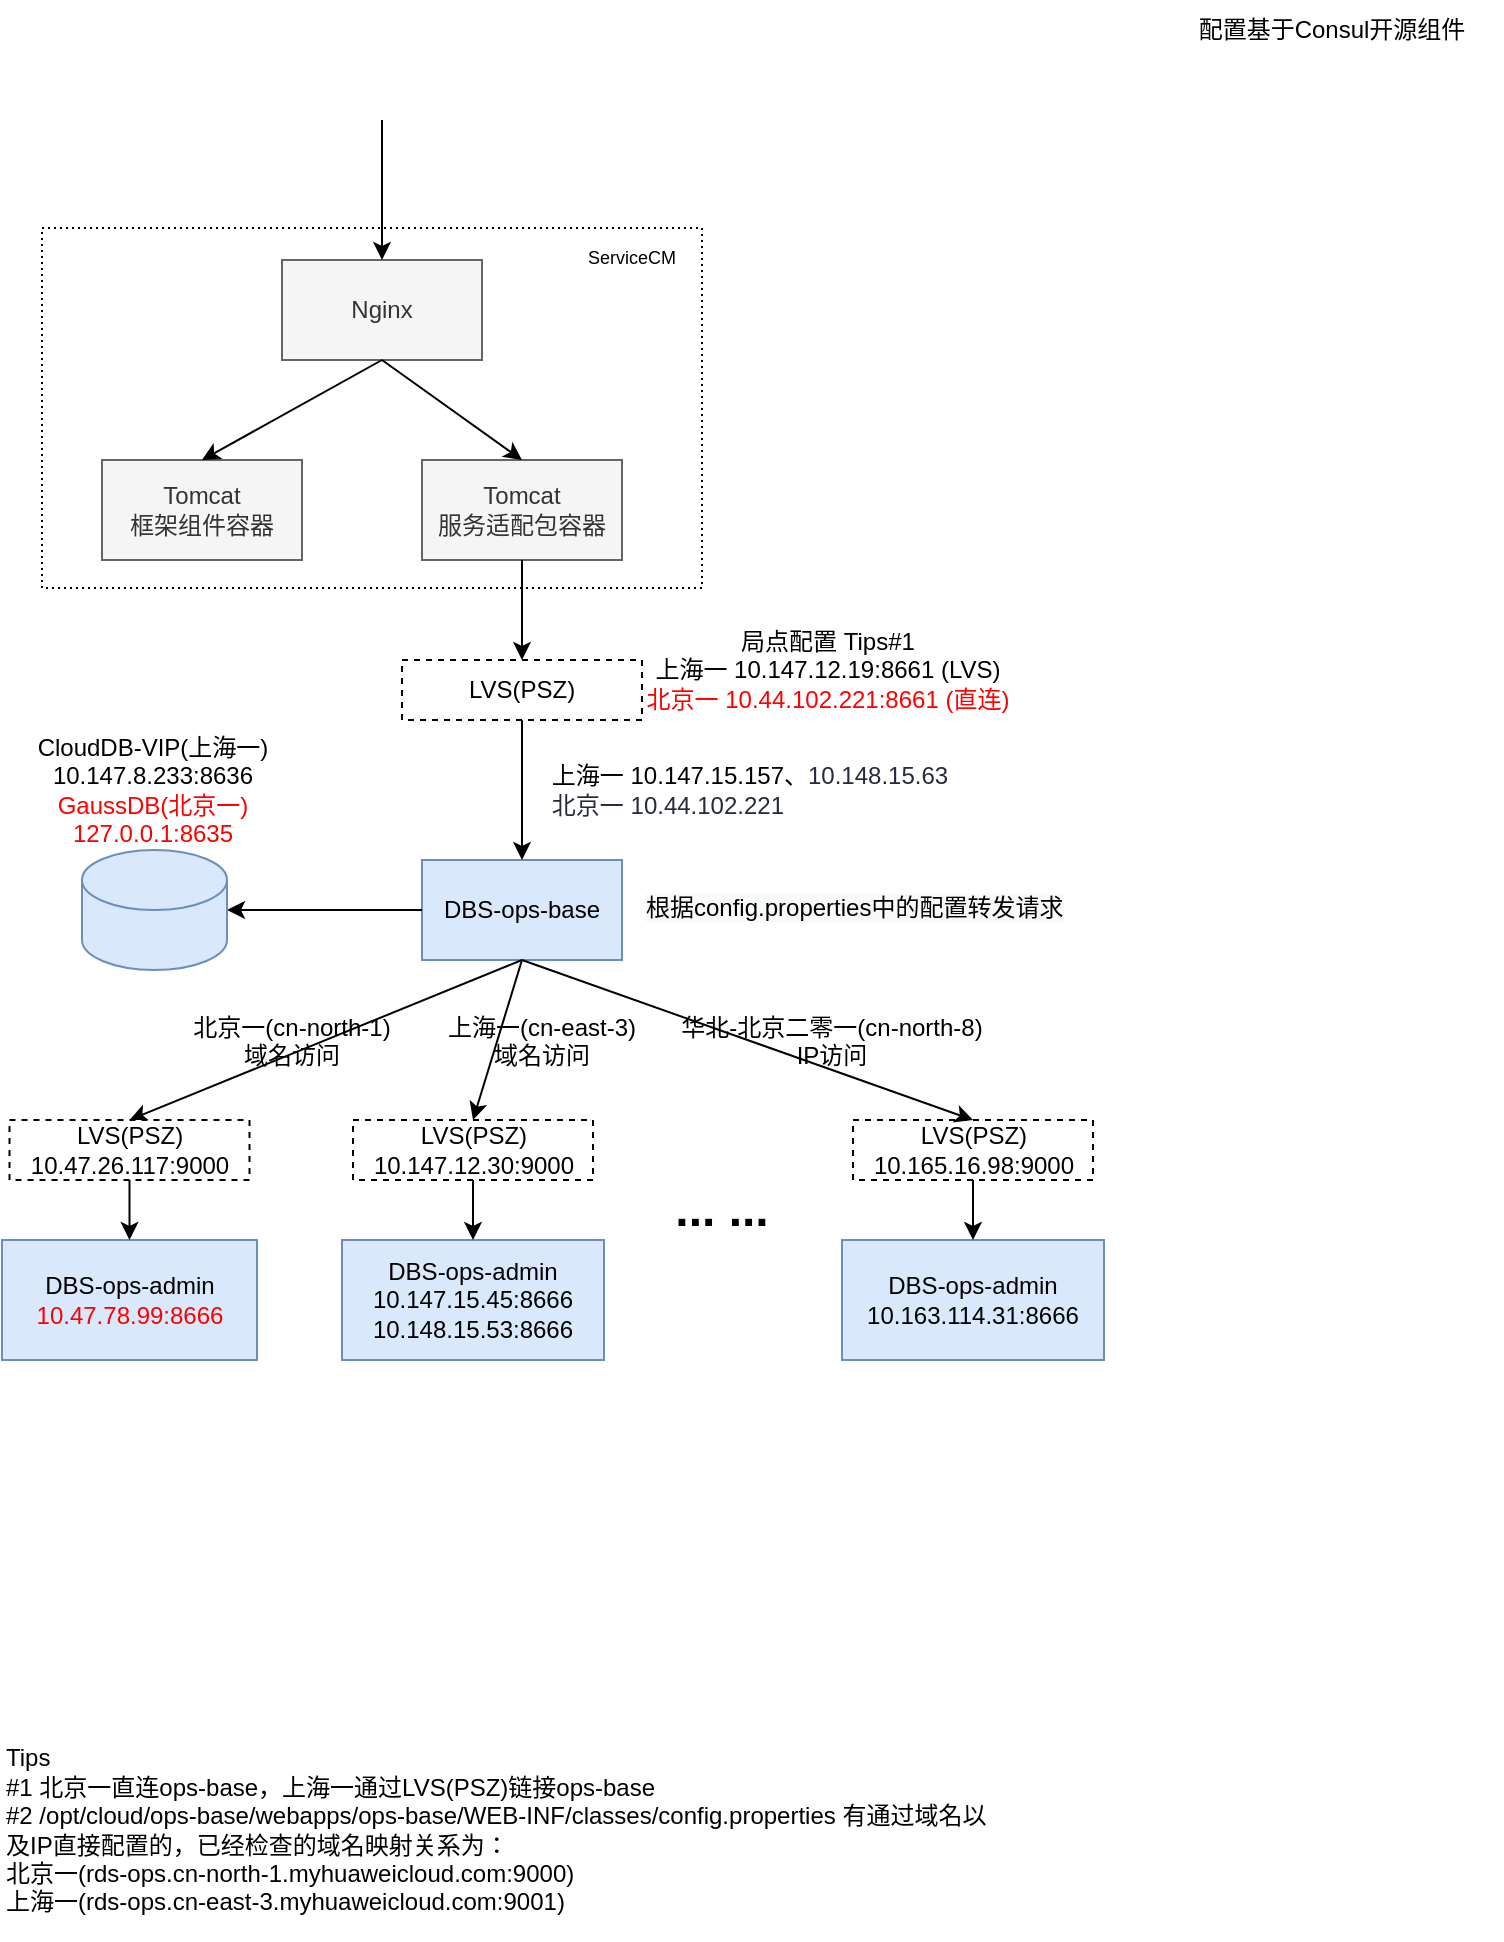 <mxfile version="17.4.6" type="github" pages="3">
  <diagram id="LrZNUotB2csWpK6PBlAp" name="整体架构">
    <mxGraphModel dx="1422" dy="762" grid="1" gridSize="10" guides="1" tooltips="1" connect="1" arrows="1" fold="1" page="1" pageScale="1" pageWidth="827" pageHeight="1169" math="0" shadow="0">
      <root>
        <mxCell id="0" />
        <mxCell id="1" parent="0" />
        <mxCell id="D2zPj98Jj4S9iaKKrQo0-49" value="" style="rounded=0;whiteSpace=wrap;html=1;fontSize=9;fillColor=none;dashed=1;dashPattern=1 2;" parent="1" vertex="1">
          <mxGeometry x="60" y="144" width="330" height="180" as="geometry" />
        </mxCell>
        <mxCell id="D2zPj98Jj4S9iaKKrQo0-1" value="配置基于Consul开源组件" style="text;html=1;strokeColor=none;fillColor=none;align=center;verticalAlign=middle;whiteSpace=wrap;rounded=0;" parent="1" vertex="1">
          <mxGeometry x="620" y="30" width="170" height="30" as="geometry" />
        </mxCell>
        <mxCell id="D2zPj98Jj4S9iaKKrQo0-2" value="Nginx" style="rounded=0;whiteSpace=wrap;html=1;fillColor=#f5f5f5;fontColor=#333333;strokeColor=#666666;" parent="1" vertex="1">
          <mxGeometry x="180" y="160" width="100" height="50" as="geometry" />
        </mxCell>
        <mxCell id="D2zPj98Jj4S9iaKKrQo0-3" value="Tomcat&lt;br&gt;服务适配包容器" style="rounded=0;whiteSpace=wrap;html=1;fillColor=#f5f5f5;fontColor=#333333;strokeColor=#666666;" parent="1" vertex="1">
          <mxGeometry x="250" y="260" width="100" height="50" as="geometry" />
        </mxCell>
        <mxCell id="D2zPj98Jj4S9iaKKrQo0-4" value="" style="endArrow=classic;html=1;rounded=0;exitX=0.5;exitY=1;exitDx=0;exitDy=0;entryX=0.5;entryY=0;entryDx=0;entryDy=0;" parent="1" source="D2zPj98Jj4S9iaKKrQo0-2" target="D2zPj98Jj4S9iaKKrQo0-3" edge="1">
          <mxGeometry width="50" height="50" relative="1" as="geometry">
            <mxPoint x="460" y="320" as="sourcePoint" />
            <mxPoint x="510" y="270" as="targetPoint" />
          </mxGeometry>
        </mxCell>
        <mxCell id="D2zPj98Jj4S9iaKKrQo0-5" value="" style="endArrow=classic;html=1;rounded=0;entryX=0.5;entryY=0;entryDx=0;entryDy=0;" parent="1" target="D2zPj98Jj4S9iaKKrQo0-2" edge="1">
          <mxGeometry width="50" height="50" relative="1" as="geometry">
            <mxPoint x="230" y="90" as="sourcePoint" />
            <mxPoint x="310" y="270" as="targetPoint" />
          </mxGeometry>
        </mxCell>
        <mxCell id="D2zPj98Jj4S9iaKKrQo0-6" value="Tomcat&lt;br&gt;框架组件容器" style="rounded=0;whiteSpace=wrap;html=1;fillColor=#f5f5f5;fontColor=#333333;strokeColor=#666666;" parent="1" vertex="1">
          <mxGeometry x="90" y="260" width="100" height="50" as="geometry" />
        </mxCell>
        <mxCell id="D2zPj98Jj4S9iaKKrQo0-7" value="" style="endArrow=classic;html=1;rounded=0;exitX=0.5;exitY=1;exitDx=0;exitDy=0;entryX=0.5;entryY=0;entryDx=0;entryDy=0;" parent="1" source="D2zPj98Jj4S9iaKKrQo0-2" target="D2zPj98Jj4S9iaKKrQo0-6" edge="1">
          <mxGeometry width="50" height="50" relative="1" as="geometry">
            <mxPoint x="240" y="220" as="sourcePoint" />
            <mxPoint x="310" y="270" as="targetPoint" />
          </mxGeometry>
        </mxCell>
        <mxCell id="D2zPj98Jj4S9iaKKrQo0-8" value="DBS-ops-base" style="rounded=0;whiteSpace=wrap;html=1;fillColor=#dae8fc;strokeColor=#6c8ebf;" parent="1" vertex="1">
          <mxGeometry x="250" y="460" width="100" height="50" as="geometry" />
        </mxCell>
        <mxCell id="D2zPj98Jj4S9iaKKrQo0-10" value="局点配置 Tips#1&lt;br&gt;上海一 10.147.12.19:8661 (LVS)&lt;br&gt;&lt;div style=&quot;text-align: left&quot;&gt;&lt;font color=&quot;#ff0000&quot;&gt;&lt;span&gt;北京一&amp;nbsp;&lt;/span&gt;&lt;span style=&quot;background-color: rgb(255 , 255 , 255)&quot;&gt;10.44.102.221:8661 (直连)&lt;/span&gt;&lt;/font&gt;&lt;/div&gt;" style="text;html=1;strokeColor=none;fillColor=none;align=center;verticalAlign=middle;whiteSpace=wrap;rounded=0;" parent="1" vertex="1">
          <mxGeometry x="350" y="340" width="206" height="50" as="geometry" />
        </mxCell>
        <mxCell id="D2zPj98Jj4S9iaKKrQo0-12" value="&lt;div style=&quot;text-align: left&quot;&gt;&lt;span&gt;上海一&amp;nbsp;10.147.15.157、&lt;/span&gt;&lt;span style=&quot;background-color: rgb(255 , 255 , 255)&quot;&gt;&lt;font color=&quot;#252b3a&quot;&gt;10.148.15.63&lt;/font&gt;&lt;/span&gt;&lt;/div&gt;&lt;span style=&quot;background-color: rgb(255 , 255 , 255)&quot;&gt;&lt;div style=&quot;text-align: left&quot;&gt;&lt;span style=&quot;color: rgb(37 , 43 , 58)&quot;&gt;北京一 &lt;/span&gt;&lt;span style=&quot;color: rgb(37 , 43 , 58)&quot;&gt;10.44.102.221&lt;/span&gt;&lt;/div&gt;&lt;/span&gt;" style="text;html=1;strokeColor=none;fillColor=none;align=center;verticalAlign=middle;whiteSpace=wrap;rounded=0;" parent="1" vertex="1">
          <mxGeometry x="304" y="410" width="220" height="30" as="geometry" />
        </mxCell>
        <mxCell id="D2zPj98Jj4S9iaKKrQo0-13" value="Tips&lt;br&gt;#1 北京一直连ops-base，上海一通过LVS(PSZ)链接ops-base&lt;br&gt;#2 /opt/cloud/ops-base/webapps/ops-base/WEB-INF/classes/config.properties 有通过域名以及IP直接配置的，已经检查的域名映射关系为：&lt;br&gt;北京一(rds-ops.cn-north-1.myhuaweicloud.com:9000)&lt;br&gt;上海一(rds-ops.cn-east-3.myhuaweicloud.com:9001)" style="text;html=1;strokeColor=none;fillColor=none;align=left;verticalAlign=middle;whiteSpace=wrap;rounded=0;" parent="1" vertex="1">
          <mxGeometry x="40" y="890" width="500" height="110" as="geometry" />
        </mxCell>
        <mxCell id="D2zPj98Jj4S9iaKKrQo0-14" value="DBS-ops-admin&lt;br&gt;&lt;font color=&quot;#ff0000&quot;&gt;10.47.78.99:8666&lt;/font&gt;" style="rounded=0;whiteSpace=wrap;html=1;fillColor=#dae8fc;strokeColor=#6c8ebf;" parent="1" vertex="1">
          <mxGeometry x="40" y="650" width="127.5" height="60" as="geometry" />
        </mxCell>
        <mxCell id="D2zPj98Jj4S9iaKKrQo0-17" value="" style="endArrow=classic;html=1;rounded=0;exitX=0.5;exitY=1;exitDx=0;exitDy=0;entryX=0.5;entryY=0;entryDx=0;entryDy=0;" parent="1" source="D2zPj98Jj4S9iaKKrQo0-8" target="D2zPj98Jj4S9iaKKrQo0-27" edge="1">
          <mxGeometry width="50" height="50" relative="1" as="geometry">
            <mxPoint x="310" y="200" as="sourcePoint" />
            <mxPoint x="380" y="250" as="targetPoint" />
          </mxGeometry>
        </mxCell>
        <mxCell id="D2zPj98Jj4S9iaKKrQo0-18" value="LVS(PSZ)" style="rounded=0;whiteSpace=wrap;html=1;dashed=1;" parent="1" vertex="1">
          <mxGeometry x="240" y="360" width="120" height="30" as="geometry" />
        </mxCell>
        <mxCell id="D2zPj98Jj4S9iaKKrQo0-19" value="" style="endArrow=classic;html=1;rounded=0;exitX=0.5;exitY=1;exitDx=0;exitDy=0;entryX=0.5;entryY=0;entryDx=0;entryDy=0;" parent="1" source="D2zPj98Jj4S9iaKKrQo0-3" target="D2zPj98Jj4S9iaKKrQo0-18" edge="1">
          <mxGeometry width="50" height="50" relative="1" as="geometry">
            <mxPoint x="310" y="220" as="sourcePoint" />
            <mxPoint x="380" y="270" as="targetPoint" />
          </mxGeometry>
        </mxCell>
        <mxCell id="D2zPj98Jj4S9iaKKrQo0-20" value="" style="endArrow=classic;html=1;rounded=0;entryX=0.5;entryY=0;entryDx=0;entryDy=0;" parent="1" source="D2zPj98Jj4S9iaKKrQo0-18" target="D2zPj98Jj4S9iaKKrQo0-8" edge="1">
          <mxGeometry width="50" height="50" relative="1" as="geometry">
            <mxPoint x="310" y="220" as="sourcePoint" />
            <mxPoint x="380" y="270" as="targetPoint" />
          </mxGeometry>
        </mxCell>
        <mxCell id="D2zPj98Jj4S9iaKKrQo0-25" value="&lt;span style=&quot;color: rgb(0 , 0 , 0) ; font-family: &amp;#34;helvetica&amp;#34; ; font-size: 12px ; font-style: normal ; font-weight: 400 ; letter-spacing: normal ; text-align: left ; text-indent: 0px ; text-transform: none ; word-spacing: 0px ; background-color: rgb(248 , 249 , 250) ; display: inline ; float: none&quot;&gt;根据config.properties中的配置转发请求&lt;/span&gt;" style="text;whiteSpace=wrap;html=1;" parent="1" vertex="1">
          <mxGeometry x="360" y="470" width="230" height="30" as="geometry" />
        </mxCell>
        <mxCell id="D2zPj98Jj4S9iaKKrQo0-26" value="&lt;div&gt;&lt;/div&gt;&lt;div&gt;北京一(cn-north-1)&lt;br&gt;&lt;/div&gt;&lt;div&gt;域名访问&lt;/div&gt;" style="text;whiteSpace=wrap;html=1;align=center;" parent="1" vertex="1">
          <mxGeometry x="104.5" y="530" width="160" height="40" as="geometry" />
        </mxCell>
        <mxCell id="D2zPj98Jj4S9iaKKrQo0-27" value="LVS(PSZ)&lt;br&gt;&lt;span style=&quot;font-family: &amp;#34;helvetica&amp;#34;&quot;&gt;10.47.26.117:9000&lt;/span&gt;" style="rounded=0;whiteSpace=wrap;html=1;dashed=1;" parent="1" vertex="1">
          <mxGeometry x="43.75" y="590" width="120" height="30" as="geometry" />
        </mxCell>
        <mxCell id="D2zPj98Jj4S9iaKKrQo0-29" value="" style="endArrow=classic;html=1;rounded=0;exitX=0.5;exitY=1;exitDx=0;exitDy=0;entryX=0.5;entryY=0;entryDx=0;entryDy=0;" parent="1" source="D2zPj98Jj4S9iaKKrQo0-27" target="D2zPj98Jj4S9iaKKrQo0-14" edge="1">
          <mxGeometry width="50" height="50" relative="1" as="geometry">
            <mxPoint x="223.75" y="520" as="sourcePoint" />
            <mxPoint x="113.75" y="590" as="targetPoint" />
          </mxGeometry>
        </mxCell>
        <mxCell id="D2zPj98Jj4S9iaKKrQo0-31" value="LVS(PSZ)&lt;br&gt;&lt;font face=&quot;helvetica&quot;&gt;10.147.12.30:9000&lt;/font&gt;" style="rounded=0;whiteSpace=wrap;html=1;dashed=1;" parent="1" vertex="1">
          <mxGeometry x="215.5" y="590" width="120" height="30" as="geometry" />
        </mxCell>
        <mxCell id="D2zPj98Jj4S9iaKKrQo0-32" value="&lt;div&gt;&lt;/div&gt;&lt;div&gt;&lt;font face=&quot;helvetica&quot;&gt;上海一(cn-east-3)&lt;/font&gt;&lt;br&gt;&lt;/div&gt;&lt;div&gt;&lt;font face=&quot;helvetica&quot;&gt;域名访问&lt;/font&gt;&lt;/div&gt;" style="text;whiteSpace=wrap;html=1;align=center;" parent="1" vertex="1">
          <mxGeometry x="260" y="530" width="100" height="40" as="geometry" />
        </mxCell>
        <mxCell id="D2zPj98Jj4S9iaKKrQo0-33" value="DBS-ops-admin&lt;br&gt;10.147.15.45:8666&lt;br&gt;10.148.15.53:8666" style="rounded=0;whiteSpace=wrap;html=1;fillColor=#dae8fc;strokeColor=#6c8ebf;" parent="1" vertex="1">
          <mxGeometry x="210" y="650" width="131" height="60" as="geometry" />
        </mxCell>
        <mxCell id="D2zPj98Jj4S9iaKKrQo0-34" value="" style="endArrow=classic;html=1;rounded=0;exitX=0.5;exitY=1;exitDx=0;exitDy=0;entryX=0.5;entryY=0;entryDx=0;entryDy=0;" parent="1" source="D2zPj98Jj4S9iaKKrQo0-8" target="D2zPj98Jj4S9iaKKrQo0-31" edge="1">
          <mxGeometry width="50" height="50" relative="1" as="geometry">
            <mxPoint x="310" y="520" as="sourcePoint" />
            <mxPoint x="180" y="590" as="targetPoint" />
          </mxGeometry>
        </mxCell>
        <mxCell id="D2zPj98Jj4S9iaKKrQo0-35" value="" style="endArrow=classic;html=1;rounded=0;exitX=0.5;exitY=1;exitDx=0;exitDy=0;entryX=0.5;entryY=0;entryDx=0;entryDy=0;" parent="1" source="D2zPj98Jj4S9iaKKrQo0-31" target="D2zPj98Jj4S9iaKKrQo0-33" edge="1">
          <mxGeometry width="50" height="50" relative="1" as="geometry">
            <mxPoint x="91" y="620" as="sourcePoint" />
            <mxPoint x="91" y="660" as="targetPoint" />
          </mxGeometry>
        </mxCell>
        <mxCell id="D2zPj98Jj4S9iaKKrQo0-36" value="&lt;div&gt;&lt;/div&gt;&lt;div&gt;&lt;font face=&quot;helvetica&quot;&gt;华北-北京二零一(cn-north-8)&lt;/font&gt;&lt;br&gt;&lt;/div&gt;&lt;div&gt;&lt;font face=&quot;helvetica&quot;&gt;IP访问&lt;/font&gt;&lt;/div&gt;" style="text;whiteSpace=wrap;html=1;align=center;" parent="1" vertex="1">
          <mxGeometry x="370" y="530" width="170" height="40" as="geometry" />
        </mxCell>
        <mxCell id="D2zPj98Jj4S9iaKKrQo0-37" value="LVS(PSZ)&lt;br&gt;&lt;font face=&quot;helvetica&quot;&gt;10.165.16.98:9000&lt;/font&gt;" style="rounded=0;whiteSpace=wrap;html=1;dashed=1;" parent="1" vertex="1">
          <mxGeometry x="465.5" y="590" width="120" height="30" as="geometry" />
        </mxCell>
        <mxCell id="D2zPj98Jj4S9iaKKrQo0-38" value="DBS-ops-admin&lt;br&gt;10.163.114.31:8666" style="rounded=0;whiteSpace=wrap;html=1;fillColor=#dae8fc;strokeColor=#6c8ebf;" parent="1" vertex="1">
          <mxGeometry x="460" y="650" width="131" height="60" as="geometry" />
        </mxCell>
        <mxCell id="D2zPj98Jj4S9iaKKrQo0-39" value="" style="endArrow=classic;html=1;rounded=0;exitX=0.5;exitY=1;exitDx=0;exitDy=0;entryX=0.5;entryY=0;entryDx=0;entryDy=0;" parent="1" source="D2zPj98Jj4S9iaKKrQo0-37" target="D2zPj98Jj4S9iaKKrQo0-38" edge="1">
          <mxGeometry width="50" height="50" relative="1" as="geometry">
            <mxPoint x="341" y="620" as="sourcePoint" />
            <mxPoint x="341" y="660" as="targetPoint" />
          </mxGeometry>
        </mxCell>
        <mxCell id="D2zPj98Jj4S9iaKKrQo0-40" value="" style="endArrow=classic;html=1;rounded=0;exitX=0.5;exitY=1;exitDx=0;exitDy=0;entryX=0.5;entryY=0;entryDx=0;entryDy=0;" parent="1" source="D2zPj98Jj4S9iaKKrQo0-8" target="D2zPj98Jj4S9iaKKrQo0-37" edge="1">
          <mxGeometry width="50" height="50" relative="1" as="geometry">
            <mxPoint x="310" y="520" as="sourcePoint" />
            <mxPoint x="113.75" y="600" as="targetPoint" />
          </mxGeometry>
        </mxCell>
        <mxCell id="D2zPj98Jj4S9iaKKrQo0-41" value="&lt;font style=&quot;font-size: 24px&quot;&gt;&lt;b&gt;... ...&lt;/b&gt;&lt;/font&gt;" style="text;html=1;strokeColor=none;fillColor=none;align=center;verticalAlign=middle;whiteSpace=wrap;rounded=0;dashed=1;" parent="1" vertex="1">
          <mxGeometry x="370" y="620" width="60" height="30" as="geometry" />
        </mxCell>
        <mxCell id="D2zPj98Jj4S9iaKKrQo0-43" value="" style="endArrow=classic;html=1;rounded=0;exitX=0;exitY=0.5;exitDx=0;exitDy=0;entryX=1;entryY=0.5;entryDx=0;entryDy=0;entryPerimeter=0;" parent="1" source="D2zPj98Jj4S9iaKKrQo0-8" target="D2zPj98Jj4S9iaKKrQo0-45" edge="1">
          <mxGeometry width="50" height="50" relative="1" as="geometry">
            <mxPoint x="285.5" y="630" as="sourcePoint" />
            <mxPoint x="180" y="485" as="targetPoint" />
          </mxGeometry>
        </mxCell>
        <mxCell id="D2zPj98Jj4S9iaKKrQo0-45" value="" style="shape=cylinder3;whiteSpace=wrap;html=1;boundedLbl=1;backgroundOutline=1;size=15;fontSize=24;fillColor=#dae8fc;strokeColor=#6c8ebf;" parent="1" vertex="1">
          <mxGeometry x="80" y="455" width="72.5" height="60" as="geometry" />
        </mxCell>
        <mxCell id="D2zPj98Jj4S9iaKKrQo0-48" value="&lt;div&gt;&lt;font face=&quot;helvetica&quot;&gt;CloudDB-VIP(上海一)&lt;/font&gt;&lt;/div&gt;&lt;div&gt;&lt;font face=&quot;helvetica&quot;&gt;10.147.8.233:8636&lt;/font&gt;&lt;/div&gt;&lt;div&gt;&lt;font face=&quot;helvetica&quot; color=&quot;#ff0000&quot;&gt;GaussDB(北京一)&lt;/font&gt;&lt;/div&gt;&lt;div&gt;&lt;font face=&quot;helvetica&quot; color=&quot;#ff0000&quot;&gt;127.0.0.1:8635&lt;/font&gt;&lt;/div&gt;" style="text;whiteSpace=wrap;html=1;align=center;" parent="1" vertex="1">
          <mxGeometry x="51.25" y="390" width="128.75" height="65" as="geometry" />
        </mxCell>
        <mxCell id="D2zPj98Jj4S9iaKKrQo0-52" value="&lt;font color=&quot;#000000&quot;&gt;ServiceCM&lt;/font&gt;" style="text;html=1;strokeColor=none;fillColor=none;align=center;verticalAlign=middle;whiteSpace=wrap;rounded=0;fontSize=9;fontColor=#FF0000;" parent="1" vertex="1">
          <mxGeometry x="320" y="144" width="70" height="30" as="geometry" />
        </mxCell>
      </root>
    </mxGraphModel>
  </diagram>
  <diagram id="-cyE44j6DN_u0ADcYjgv" name="插件机制">
    <mxGraphModel dx="1422" dy="762" grid="0" gridSize="10" guides="1" tooltips="1" connect="1" arrows="1" fold="1" page="1" pageScale="1" pageWidth="827" pageHeight="1169" math="0" shadow="0">
      <root>
        <mxCell id="0" />
        <mxCell id="1" parent="0" />
        <mxCell id="xdAOh3aYloIGLfJGRuQm-1" value="&lt;font style=&quot;font-size: 18px&quot;&gt;OPS-Console&lt;/font&gt;" style="rounded=0;whiteSpace=wrap;html=1;fillColor=#f5f5f5;fontColor=#333333;strokeColor=#666666;" parent="1" vertex="1">
          <mxGeometry x="410" y="260" width="140" height="60" as="geometry" />
        </mxCell>
        <mxCell id="xdAOh3aYloIGLfJGRuQm-2" value="&lt;font style=&quot;font-size: 18px&quot;&gt;OPS-Base&lt;/font&gt;" style="rounded=0;whiteSpace=wrap;html=1;fillColor=#f5f5f5;fontColor=#333333;strokeColor=#666666;" parent="1" vertex="1">
          <mxGeometry x="410" y="350" width="140" height="60" as="geometry" />
        </mxCell>
        <mxCell id="xdAOh3aYloIGLfJGRuQm-3" value="" style="rounded=0;whiteSpace=wrap;html=1;fillColor=#f5f5f5;fontColor=#333333;strokeColor=#666666;" parent="1" vertex="1">
          <mxGeometry x="250" y="460" width="140" height="60" as="geometry" />
        </mxCell>
        <mxCell id="xdAOh3aYloIGLfJGRuQm-4" value="&lt;font style=&quot;font-size: 18px&quot;&gt;OPS-Admin&lt;/font&gt;" style="rounded=0;whiteSpace=wrap;html=1;fillColor=#f5f5f5;fontColor=#333333;strokeColor=#666666;" parent="1" vertex="1">
          <mxGeometry x="410" y="460" width="140" height="60" as="geometry" />
        </mxCell>
        <mxCell id="xdAOh3aYloIGLfJGRuQm-5" value="&lt;font style=&quot;font-size: 18px&quot;&gt;OPS-Admin&lt;/font&gt;" style="rounded=0;whiteSpace=wrap;html=1;fillColor=#f5f5f5;fontColor=#333333;strokeColor=#666666;" parent="1" vertex="1">
          <mxGeometry x="570" y="460" width="140" height="60" as="geometry" />
        </mxCell>
        <mxCell id="xdAOh3aYloIGLfJGRuQm-6" value="&lt;font style=&quot;font-size: 18px&quot;&gt;MySQL-Manager&lt;/font&gt;" style="rounded=0;whiteSpace=wrap;html=1;fillColor=#dae8fc;strokeColor=#6c8ebf;" parent="1" vertex="1">
          <mxGeometry x="70" y="570" width="160" height="60" as="geometry" />
        </mxCell>
        <mxCell id="xdAOh3aYloIGLfJGRuQm-7" value="&lt;font style=&quot;font-size: 18px&quot;&gt;DDS-Manager&lt;/font&gt;" style="rounded=0;whiteSpace=wrap;html=1;fillColor=#dae8fc;strokeColor=#6c8ebf;" parent="1" vertex="1">
          <mxGeometry x="245" y="570" width="150" height="60" as="geometry" />
        </mxCell>
        <mxCell id="xdAOh3aYloIGLfJGRuQm-8" value="&lt;font style=&quot;font-size: 18px&quot;&gt;OBS, HA, etc.&lt;/font&gt;" style="rounded=0;whiteSpace=wrap;html=1;fillColor=#dae8fc;strokeColor=#6c8ebf;" parent="1" vertex="1">
          <mxGeometry x="460" y="570" width="150" height="60" as="geometry" />
        </mxCell>
        <mxCell id="xdAOh3aYloIGLfJGRuQm-9" value="&lt;b&gt;&lt;font style=&quot;font-size: 24px&quot;&gt;... ...&lt;/font&gt;&lt;/b&gt;" style="text;html=1;strokeColor=none;fillColor=none;align=center;verticalAlign=middle;whiteSpace=wrap;rounded=0;fontSize=18;" parent="1" vertex="1">
          <mxGeometry x="400" y="580" width="60" height="30" as="geometry" />
        </mxCell>
        <mxCell id="xdAOh3aYloIGLfJGRuQm-10" value="" style="endArrow=classic;startArrow=classic;html=1;rounded=0;fontSize=24;entryX=0.5;entryY=1;entryDx=0;entryDy=0;fillColor=#f5f5f5;strokeColor=#666666;" parent="1" source="xdAOh3aYloIGLfJGRuQm-2" target="xdAOh3aYloIGLfJGRuQm-1" edge="1">
          <mxGeometry width="50" height="50" relative="1" as="geometry">
            <mxPoint x="390" y="500" as="sourcePoint" />
            <mxPoint x="440" y="450" as="targetPoint" />
          </mxGeometry>
        </mxCell>
        <mxCell id="xdAOh3aYloIGLfJGRuQm-13" value="" style="endArrow=classic;startArrow=classic;html=1;rounded=0;fontSize=24;entryX=0.5;entryY=1;entryDx=0;entryDy=0;exitX=0.5;exitY=0;exitDx=0;exitDy=0;fillColor=#f5f5f5;strokeColor=#666666;" parent="1" source="xdAOh3aYloIGLfJGRuQm-3" target="xdAOh3aYloIGLfJGRuQm-2" edge="1">
          <mxGeometry width="50" height="50" relative="1" as="geometry">
            <mxPoint x="490" y="360" as="sourcePoint" />
            <mxPoint x="490" y="330" as="targetPoint" />
          </mxGeometry>
        </mxCell>
        <mxCell id="xdAOh3aYloIGLfJGRuQm-14" value="" style="endArrow=classic;startArrow=classic;html=1;rounded=0;fontSize=24;entryX=0.5;entryY=1;entryDx=0;entryDy=0;fillColor=#f5f5f5;strokeColor=#666666;" parent="1" source="xdAOh3aYloIGLfJGRuQm-4" target="xdAOh3aYloIGLfJGRuQm-2" edge="1">
          <mxGeometry width="50" height="50" relative="1" as="geometry">
            <mxPoint x="340" y="470" as="sourcePoint" />
            <mxPoint x="490" y="420" as="targetPoint" />
          </mxGeometry>
        </mxCell>
        <mxCell id="xdAOh3aYloIGLfJGRuQm-15" value="" style="endArrow=classic;startArrow=classic;html=1;rounded=0;fontSize=24;entryX=0.5;entryY=1;entryDx=0;entryDy=0;exitX=0.5;exitY=0;exitDx=0;exitDy=0;fillColor=#f5f5f5;strokeColor=#666666;" parent="1" source="xdAOh3aYloIGLfJGRuQm-5" target="xdAOh3aYloIGLfJGRuQm-2" edge="1">
          <mxGeometry width="50" height="50" relative="1" as="geometry">
            <mxPoint x="330" y="470" as="sourcePoint" />
            <mxPoint x="490" y="420" as="targetPoint" />
          </mxGeometry>
        </mxCell>
        <mxCell id="xdAOh3aYloIGLfJGRuQm-16" value="" style="endArrow=classic;startArrow=classic;html=1;rounded=0;fontSize=24;entryX=0.5;entryY=1;entryDx=0;entryDy=0;exitX=0.5;exitY=0;exitDx=0;exitDy=0;" parent="1" source="xdAOh3aYloIGLfJGRuQm-6" target="xdAOh3aYloIGLfJGRuQm-3" edge="1">
          <mxGeometry width="50" height="50" relative="1" as="geometry">
            <mxPoint x="330" y="470" as="sourcePoint" />
            <mxPoint x="490" y="420" as="targetPoint" />
          </mxGeometry>
        </mxCell>
        <mxCell id="xdAOh3aYloIGLfJGRuQm-17" value="" style="endArrow=classic;startArrow=classic;html=1;rounded=0;fontSize=24;entryX=0.5;entryY=1;entryDx=0;entryDy=0;" parent="1" source="xdAOh3aYloIGLfJGRuQm-7" target="xdAOh3aYloIGLfJGRuQm-3" edge="1">
          <mxGeometry width="50" height="50" relative="1" as="geometry">
            <mxPoint x="160" y="580" as="sourcePoint" />
            <mxPoint x="320" y="520" as="targetPoint" />
          </mxGeometry>
        </mxCell>
        <mxCell id="xdAOh3aYloIGLfJGRuQm-18" value="" style="endArrow=classic;startArrow=classic;html=1;rounded=0;fontSize=24;entryX=0.5;entryY=1;entryDx=0;entryDy=0;exitX=0.522;exitY=0.021;exitDx=0;exitDy=0;exitPerimeter=0;" parent="1" source="xdAOh3aYloIGLfJGRuQm-8" target="xdAOh3aYloIGLfJGRuQm-3" edge="1">
          <mxGeometry width="50" height="50" relative="1" as="geometry">
            <mxPoint x="333.125" y="580" as="sourcePoint" />
            <mxPoint x="330.0" y="530" as="targetPoint" />
          </mxGeometry>
        </mxCell>
        <mxCell id="xdAOh3aYloIGLfJGRuQm-20" value="&lt;font style=&quot;font-size: 18px&quot;&gt;MySQL-Agents&lt;/font&gt;" style="rounded=0;whiteSpace=wrap;html=1;fillColor=#dae8fc;strokeColor=#6c8ebf;" parent="1" vertex="1">
          <mxGeometry x="70" y="680" width="160" height="60" as="geometry" />
        </mxCell>
        <mxCell id="xdAOh3aYloIGLfJGRuQm-21" value="" style="endArrow=classic;startArrow=classic;html=1;rounded=0;fontSize=24;exitX=0.5;exitY=0;exitDx=0;exitDy=0;entryX=0.5;entryY=1;entryDx=0;entryDy=0;" parent="1" source="xdAOh3aYloIGLfJGRuQm-20" target="xdAOh3aYloIGLfJGRuQm-6" edge="1">
          <mxGeometry width="50" height="50" relative="1" as="geometry">
            <mxPoint x="160" y="580" as="sourcePoint" />
            <mxPoint x="160" y="640" as="targetPoint" />
          </mxGeometry>
        </mxCell>
        <mxCell id="xdAOh3aYloIGLfJGRuQm-24" value="&lt;font style=&quot;font-size: 6px&quot;&gt;MySQL&lt;/font&gt;" style="rounded=0;whiteSpace=wrap;html=1;fontSize=18;fillColor=#dae8fc;strokeColor=#6c8ebf;" parent="1" vertex="1">
          <mxGeometry x="250" y="490" width="50" height="30" as="geometry" />
        </mxCell>
        <mxCell id="xdAOh3aYloIGLfJGRuQm-25" value="&lt;font style=&quot;font-size: 6px&quot;&gt;DDS&lt;/font&gt;" style="rounded=0;whiteSpace=wrap;html=1;fontSize=18;fillColor=#dae8fc;strokeColor=#6c8ebf;" parent="1" vertex="1">
          <mxGeometry x="300" y="490" width="50" height="30" as="geometry" />
        </mxCell>
        <mxCell id="xdAOh3aYloIGLfJGRuQm-26" value="&lt;font style=&quot;font-size: 18px&quot; color=&quot;#333333&quot;&gt;OPS-Admin&lt;/font&gt;" style="text;html=1;strokeColor=none;fillColor=none;align=center;verticalAlign=middle;whiteSpace=wrap;rounded=0;fontSize=6;" parent="1" vertex="1">
          <mxGeometry x="266.5" y="460" width="107" height="30" as="geometry" />
        </mxCell>
        <mxCell id="xdAOh3aYloIGLfJGRuQm-27" value="&lt;span style=&quot;font-size: 14px&quot;&gt;Global&lt;/span&gt;" style="text;html=1;strokeColor=none;fillColor=none;align=center;verticalAlign=middle;whiteSpace=wrap;rounded=0;fontSize=18;fontColor=#333333;" parent="1" vertex="1">
          <mxGeometry x="557" y="365" width="60" height="30" as="geometry" />
        </mxCell>
        <mxCell id="xdAOh3aYloIGLfJGRuQm-28" value="&lt;span style=&quot;font-size: 14px&quot;&gt;Region&lt;/span&gt;" style="text;html=1;strokeColor=none;fillColor=none;align=center;verticalAlign=middle;whiteSpace=wrap;rounded=0;fontSize=18;fontColor=#333333;" parent="1" vertex="1">
          <mxGeometry x="716" y="475" width="60" height="30" as="geometry" />
        </mxCell>
      </root>
    </mxGraphModel>
  </diagram>
  <diagram id="2tbIcN7GpLyA-0-GMmvC" name="容灾恢复">
    <mxGraphModel dx="1422" dy="762" grid="0" gridSize="10" guides="1" tooltips="1" connect="1" arrows="1" fold="1" page="1" pageScale="1" pageWidth="827" pageHeight="1169" math="0" shadow="0">
      <root>
        <mxCell id="0" />
        <mxCell id="1" parent="0" />
        <mxCell id="PEob6c1bz4J1btdVUoYd-1" value="OPS-Console" style="shape=umlLifeline;perimeter=lifelinePerimeter;whiteSpace=wrap;html=1;container=1;collapsible=0;recursiveResize=0;outlineConnect=0;fontSize=14;fontColor=#333333;gradientColor=none;fillColor=default;rounded=0;" parent="1" vertex="1">
          <mxGeometry x="60" y="235" width="100" height="499" as="geometry" />
        </mxCell>
        <mxCell id="PEob6c1bz4J1btdVUoYd-17" value="&lt;font color=&quot;#000000&quot;&gt;渲染展示故障场景&lt;/font&gt;" style="html=1;verticalAlign=bottom;endArrow=block;rounded=0;fontSize=14;fontColor=#3399FF;strokeColor=#000000;" parent="PEob6c1bz4J1btdVUoYd-1" target="PEob6c1bz4J1btdVUoYd-1" edge="1">
          <mxGeometry width="80" relative="1" as="geometry">
            <mxPoint x="220" y="185" as="sourcePoint" />
            <mxPoint x="70" y="185" as="targetPoint" />
          </mxGeometry>
        </mxCell>
        <mxCell id="PEob6c1bz4J1btdVUoYd-2" value="OPS-Admin" style="shape=umlLifeline;perimeter=lifelinePerimeter;whiteSpace=wrap;html=1;container=1;collapsible=0;recursiveResize=0;outlineConnect=0;fontSize=14;fontColor=#333333;gradientColor=#ffffff;" parent="1" vertex="1">
          <mxGeometry x="230" y="235" width="100" height="503" as="geometry" />
        </mxCell>
        <mxCell id="PEob6c1bz4J1btdVUoYd-27" value="异步则轮询结果" style="html=1;verticalAlign=bottom;endArrow=block;rounded=0;fontSize=14;fontColor=#000000;strokeColor=#000000;" parent="PEob6c1bz4J1btdVUoYd-2" edge="1">
          <mxGeometry width="80" relative="1" as="geometry">
            <mxPoint x="-119.0" y="411" as="sourcePoint" />
            <mxPoint x="50" y="411" as="targetPoint" />
          </mxGeometry>
        </mxCell>
        <mxCell id="cvMcMDg7-1ioNR_MvROr-7" value="" style="html=1;points=[];perimeter=orthogonalPerimeter;fontColor=#3399FF;" parent="PEob6c1bz4J1btdVUoYd-2" vertex="1">
          <mxGeometry x="50" y="247" height="0.03" as="geometry" />
        </mxCell>
        <mxCell id="cvMcMDg7-1ioNR_MvROr-8" value="&lt;font color=&quot;#000000&quot;&gt;鉴权、虎符、审计&lt;/font&gt;" style="edgeStyle=orthogonalEdgeStyle;html=1;align=left;spacingLeft=2;endArrow=block;rounded=0;entryX=1;entryY=0;fontColor=#3399FF;" parent="PEob6c1bz4J1btdVUoYd-2" target="cvMcMDg7-1ioNR_MvROr-7" edge="1">
          <mxGeometry relative="1" as="geometry">
            <mxPoint x="50" y="227.03" as="sourcePoint" />
            <Array as="points">
              <mxPoint x="80" y="227.03" />
            </Array>
          </mxGeometry>
        </mxCell>
        <mxCell id="PEob6c1bz4J1btdVUoYd-3" value="OPS-DDS-Plugin" style="shape=umlLifeline;perimeter=lifelinePerimeter;whiteSpace=wrap;html=1;container=1;collapsible=0;recursiveResize=0;outlineConnect=0;fontSize=14;fontColor=#333333;gradientColor=#ffffff;" parent="1" vertex="1">
          <mxGeometry x="390" y="235" width="130" height="502" as="geometry" />
        </mxCell>
        <mxCell id="PEob6c1bz4J1btdVUoYd-4" value="DDS-Manager" style="shape=umlLifeline;perimeter=lifelinePerimeter;whiteSpace=wrap;html=1;container=1;collapsible=0;recursiveResize=0;outlineConnect=0;fontSize=14;fontColor=#333333;gradientColor=#ffffff;" parent="1" vertex="1">
          <mxGeometry x="570" y="235" width="100" height="498" as="geometry" />
        </mxCell>
        <mxCell id="PEob6c1bz4J1btdVUoYd-10" value="点击故障恢复&lt;br&gt;进入故障场景列表渲染" style="html=1;verticalAlign=bottom;endArrow=block;rounded=0;fontSize=14;fontColor=#333333;" parent="1" edge="1">
          <mxGeometry width="80" relative="1" as="geometry">
            <mxPoint x="109.5" y="319" as="sourcePoint" />
            <mxPoint x="279.5" y="319" as="targetPoint" />
            <Array as="points">
              <mxPoint x="200" y="319" />
            </Array>
          </mxGeometry>
        </mxCell>
        <mxCell id="PEob6c1bz4J1btdVUoYd-11" value="&lt;font color=&quot;#3399ff&quot;&gt;调用插件接口获取列表&lt;/font&gt;" style="html=1;verticalAlign=bottom;endArrow=block;rounded=0;fontSize=14;fontColor=#333333;fillColor=#dae8fc;strokeColor=#6c8ebf;" parent="1" target="PEob6c1bz4J1btdVUoYd-3" edge="1">
          <mxGeometry width="80" relative="1" as="geometry">
            <mxPoint x="280.004" y="330" as="sourcePoint" />
            <mxPoint x="449.48" y="330" as="targetPoint" />
            <Array as="points">
              <mxPoint x="369.98" y="330" />
            </Array>
          </mxGeometry>
        </mxCell>
        <mxCell id="PEob6c1bz4J1btdVUoYd-12" value="&lt;font color=&quot;#3399ff&quot;&gt;查询引擎支持操作&lt;br&gt;实例、节点&lt;br&gt;&lt;/font&gt;" style="html=1;verticalAlign=bottom;endArrow=classic;rounded=0;fontSize=14;fontColor=#333333;dashed=1;endFill=1;fillColor=#dae8fc;strokeColor=#6c8ebf;" parent="1" source="PEob6c1bz4J1btdVUoYd-3" edge="1">
          <mxGeometry width="80" relative="1" as="geometry">
            <mxPoint x="460" y="350" as="sourcePoint" />
            <mxPoint x="620" y="350" as="targetPoint" />
            <Array as="points">
              <mxPoint x="549.98" y="350" />
            </Array>
          </mxGeometry>
        </mxCell>
        <mxCell id="PEob6c1bz4J1btdVUoYd-14" value="" style="html=1;verticalAlign=bottom;endArrow=classic;rounded=0;dashed=1;fontSize=14;fontColor=#333333;fillColor=#dae8fc;strokeColor=#6c8ebf;endFill=1;" parent="1" edge="1">
          <mxGeometry width="80" relative="1" as="geometry">
            <mxPoint x="619.5" y="379" as="sourcePoint" />
            <mxPoint x="454.667" y="379" as="targetPoint" />
          </mxGeometry>
        </mxCell>
        <mxCell id="PEob6c1bz4J1btdVUoYd-18" value="选择故障场景、参数" style="html=1;verticalAlign=bottom;endArrow=block;rounded=0;fontSize=14;fontColor=#000000;strokeColor=#000000;" parent="1" edge="1">
          <mxGeometry width="80" relative="1" as="geometry">
            <mxPoint x="110.81" y="456.0" as="sourcePoint" />
            <mxPoint x="280.5" y="456.0" as="targetPoint" />
          </mxGeometry>
        </mxCell>
        <mxCell id="PEob6c1bz4J1btdVUoYd-20" value="&lt;font color=&quot;#3399ff&quot;&gt;调用故障场景对应接口&lt;/font&gt;" style="html=1;verticalAlign=bottom;endArrow=block;rounded=0;fontSize=14;fontColor=#000000;strokeColor=#6c8ebf;fillColor=#dae8fc;" parent="1" edge="1">
          <mxGeometry width="80" relative="1" as="geometry">
            <mxPoint x="280.024" y="513" as="sourcePoint" />
            <mxPoint x="454.5" y="513" as="targetPoint" />
          </mxGeometry>
        </mxCell>
        <mxCell id="PEob6c1bz4J1btdVUoYd-21" value="" style="html=1;verticalAlign=bottom;endArrow=block;rounded=0;fontSize=14;fontColor=#000000;strokeColor=#6c8ebf;fillColor=#dae8fc;dashed=1;" parent="1" edge="1">
          <mxGeometry width="80" relative="1" as="geometry">
            <mxPoint x="455.024" y="559" as="sourcePoint" />
            <mxPoint x="619.5" y="559" as="targetPoint" />
          </mxGeometry>
        </mxCell>
        <mxCell id="PEob6c1bz4J1btdVUoYd-23" value="" style="html=1;verticalAlign=bottom;endArrow=classic;rounded=0;dashed=1;fontSize=14;fontColor=#333333;fillColor=#dae8fc;strokeColor=#6c8ebf;endFill=1;" parent="1" edge="1">
          <mxGeometry width="80" relative="1" as="geometry">
            <mxPoint x="618.83" y="584" as="sourcePoint" />
            <mxPoint x="453.997" y="584" as="targetPoint" />
          </mxGeometry>
        </mxCell>
        <mxCell id="PEob6c1bz4J1btdVUoYd-24" value="" style="html=1;verticalAlign=bottom;endArrow=block;rounded=0;fontSize=14;fontColor=#333333;fillColor=#dae8fc;strokeColor=#6c8ebf;" parent="1" edge="1">
          <mxGeometry width="80" relative="1" as="geometry">
            <mxPoint x="455.02" y="600" as="sourcePoint" />
            <mxPoint x="279.997" y="600" as="targetPoint" />
          </mxGeometry>
        </mxCell>
        <mxCell id="PEob6c1bz4J1btdVUoYd-25" value="&lt;font color=&quot;#000000&quot;&gt;返回执行结果&lt;br&gt;同步、异步&lt;br&gt;&lt;/font&gt;" style="html=1;verticalAlign=bottom;endArrow=block;rounded=0;fontSize=14;fontColor=#3399FF;strokeColor=#000000;" parent="1" edge="1">
          <mxGeometry width="80" relative="1" as="geometry">
            <mxPoint x="281" y="617" as="sourcePoint" />
            <mxPoint x="110.667" y="617" as="targetPoint" />
          </mxGeometry>
        </mxCell>
        <mxCell id="cvMcMDg7-1ioNR_MvROr-4" value="&lt;font color=&quot;#3399ff&quot;&gt;可选：&lt;br&gt;1. 保存OPS数据库(建议)&lt;br&gt;2. 调用管控接口&lt;br&gt;3. 调用Agent接口&lt;/font&gt;" style="text;html=1;strokeColor=none;fillColor=none;align=left;verticalAlign=middle;whiteSpace=wrap;rounded=0;" parent="1" vertex="1">
          <mxGeometry x="629" y="314" width="146" height="68" as="geometry" />
        </mxCell>
        <mxCell id="cvMcMDg7-1ioNR_MvROr-6" value="返回故障场景列表" style="html=1;verticalAlign=bottom;endArrow=block;rounded=0;fontSize=14;fontColor=#3399FF;strokeColor=#6c8ebf;fillColor=#dae8fc;" parent="1" edge="1">
          <mxGeometry width="80" relative="1" as="geometry">
            <mxPoint x="454.5" y="400" as="sourcePoint" />
            <mxPoint x="282" y="400" as="targetPoint" />
          </mxGeometry>
        </mxCell>
        <mxCell id="cvMcMDg7-1ioNR_MvROr-9" value="&lt;font color=&quot;#3399ff&quot;&gt;最终会调用Agent接口&lt;/font&gt;" style="text;html=1;strokeColor=none;fillColor=none;align=left;verticalAlign=middle;whiteSpace=wrap;rounded=0;" parent="1" vertex="1">
          <mxGeometry x="627" y="537" width="136" height="68" as="geometry" />
        </mxCell>
        <mxCell id="cvMcMDg7-1ioNR_MvROr-10" value="参数校验、编排、限流" style="edgeStyle=orthogonalEdgeStyle;html=1;align=left;spacingLeft=2;endArrow=block;rounded=0;entryX=1;entryY=0;fontColor=#3399FF;strokeColor=#7EA6E0;" parent="1" edge="1">
          <mxGeometry relative="1" as="geometry">
            <mxPoint x="456" y="522.03" as="sourcePoint" />
            <Array as="points">
              <mxPoint x="486" y="522.03" />
            </Array>
            <mxPoint x="456" y="542.015" as="targetPoint" />
          </mxGeometry>
        </mxCell>
        <mxCell id="RvUvATLEQyJwuWEkbCcY-1" value="&lt;font color=&quot;#000000&quot;&gt;根据结果渲染，可以快速过滤、重试&lt;br&gt;&lt;/font&gt;" style="html=1;verticalAlign=bottom;endArrow=block;rounded=0;fontSize=14;fontColor=#3399FF;strokeColor=#000000;" parent="1" edge="1">
          <mxGeometry width="80" relative="1" as="geometry">
            <mxPoint x="454.5" y="696" as="sourcePoint" />
            <mxPoint x="109.667" y="696" as="targetPoint" />
          </mxGeometry>
        </mxCell>
        <mxCell id="ruiX2QuMaM9cm3anZOPr-1" value="&lt;font color=&quot;#3399ff&quot;&gt;查询任务执行结果&lt;br&gt;&lt;/font&gt;" style="html=1;verticalAlign=bottom;endArrow=classic;rounded=0;fontSize=14;fontColor=#333333;dashed=1;endFill=1;fillColor=#dae8fc;strokeColor=#6c8ebf;" edge="1" parent="1">
          <mxGeometry x="0.003" width="80" relative="1" as="geometry">
            <mxPoint x="455.5" y="667" as="sourcePoint" />
            <mxPoint x="621" y="667" as="targetPoint" />
            <Array as="points">
              <mxPoint x="550.98" y="667" />
            </Array>
            <mxPoint as="offset" />
          </mxGeometry>
        </mxCell>
        <mxCell id="ruiX2QuMaM9cm3anZOPr-2" value="" style="html=1;verticalAlign=bottom;endArrow=classic;rounded=0;dashed=1;fontSize=14;fontColor=#333333;fillColor=#dae8fc;strokeColor=#6c8ebf;endFill=1;" edge="1" parent="1">
          <mxGeometry width="80" relative="1" as="geometry">
            <mxPoint x="619.83" y="681" as="sourcePoint" />
            <mxPoint x="454.997" y="681" as="targetPoint" />
          </mxGeometry>
        </mxCell>
        <mxCell id="ruiX2QuMaM9cm3anZOPr-3" value="" style="html=1;verticalAlign=bottom;endArrow=block;rounded=0;fontSize=14;fontColor=#000000;strokeColor=#7EA6E0;" edge="1" parent="1">
          <mxGeometry width="80" relative="1" as="geometry">
            <mxPoint x="281.0" y="657" as="sourcePoint" />
            <mxPoint x="454.5" y="657" as="targetPoint" />
          </mxGeometry>
        </mxCell>
      </root>
    </mxGraphModel>
  </diagram>
</mxfile>
